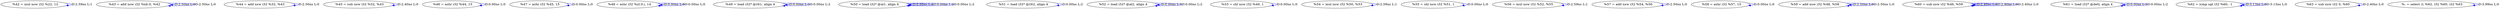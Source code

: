 digraph {
Node0x3155480[label="  %42 = mul nsw i32 %22, 12"];
Node0x3155480 -> Node0x3155480[label="D:2.59ns L:1",color=blue];
Node0x3155560[label="  %43 = add nsw i32 %xb.0, %42"];
Node0x3155560 -> Node0x3155560[label="D:2.50ns L:0",color=blue];
Node0x3155560 -> Node0x3155560[label="D:2.50ns L:0",color=blue];
Node0x3155640[label="  %44 = add nsw i32 %32, %43"];
Node0x3155640 -> Node0x3155640[label="D:2.50ns L:0",color=blue];
Node0x3155720[label="  %45 = sub nsw i32 %32, %43"];
Node0x3155720 -> Node0x3155720[label="D:2.40ns L:0",color=blue];
Node0x3155800[label="  %46 = ashr i32 %44, 15"];
Node0x3155800 -> Node0x3155800[label="D:0.00ns L:0",color=blue];
Node0x31558e0[label="  %47 = ashr i32 %45, 15"];
Node0x31558e0 -> Node0x31558e0[label="D:0.00ns L:0",color=blue];
Node0x31559c0[label="  %48 = ashr i32 %zl.0.i, 14"];
Node0x31559c0 -> Node0x31559c0[label="D:0.00ns L:0",color=blue];
Node0x31559c0 -> Node0x31559c0[label="D:0.00ns L:0",color=blue];
Node0x3155aa0[label="  %49 = load i32* @rlt1, align 4"];
Node0x3155aa0 -> Node0x3155aa0[label="D:0.00ns L:2",color=blue];
Node0x3155aa0 -> Node0x3155aa0[label="D:0.00ns L:2",color=blue];
Node0x3155b80[label="  %50 = load i32* @al1, align 4"];
Node0x3155b80 -> Node0x3155b80[label="D:0.00ns L:2",color=blue];
Node0x3155b80 -> Node0x3155b80[label="D:0.00ns L:2",color=blue];
Node0x3155b80 -> Node0x3155b80[label="D:0.00ns L:2",color=blue];
Node0x3155c60[label="  %51 = load i32* @rlt2, align 4"];
Node0x3155c60 -> Node0x3155c60[label="D:0.00ns L:2",color=blue];
Node0x3155d40[label="  %52 = load i32* @al2, align 4"];
Node0x3155d40 -> Node0x3155d40[label="D:0.00ns L:2",color=blue];
Node0x3155d40 -> Node0x3155d40[label="D:0.00ns L:2",color=blue];
Node0x31504a0[label="  %53 = shl nsw i32 %49, 1"];
Node0x31504a0 -> Node0x31504a0[label="D:0.00ns L:0",color=blue];
Node0x31505c0[label="  %54 = mul nsw i32 %50, %53"];
Node0x31505c0 -> Node0x31505c0[label="D:2.59ns L:1",color=blue];
Node0x3150720[label="  %55 = shl nsw i32 %51, 1"];
Node0x3150720 -> Node0x3150720[label="D:0.00ns L:0",color=blue];
Node0x3150800[label="  %56 = mul nsw i32 %52, %55"];
Node0x3150800 -> Node0x3150800[label="D:2.59ns L:1",color=blue];
Node0x31508e0[label="  %57 = add nsw i32 %54, %56"];
Node0x31508e0 -> Node0x31508e0[label="D:2.50ns L:0",color=blue];
Node0x31509c0[label="  %58 = ashr i32 %57, 15"];
Node0x31509c0 -> Node0x31509c0[label="D:0.00ns L:0",color=blue];
Node0x3150aa0[label="  %59 = add nsw i32 %48, %58"];
Node0x3150aa0 -> Node0x3150aa0[label="D:2.50ns L:0",color=blue];
Node0x3150aa0 -> Node0x3150aa0[label="D:2.50ns L:0",color=blue];
Node0x3150b80[label="  %60 = sub nsw i32 %46, %59"];
Node0x3150b80 -> Node0x3150b80[label="D:2.40ns L:0",color=blue];
Node0x3150b80 -> Node0x3150b80[label="D:2.40ns L:0",color=blue];
Node0x3150b80 -> Node0x3150b80[label="D:2.40ns L:0",color=blue];
Node0x3150c60[label="  %61 = load i32* @detl, align 4"];
Node0x3150c60 -> Node0x3150c60[label="D:0.00ns L:2",color=blue];
Node0x3150c60 -> Node0x3150c60[label="D:0.00ns L:2",color=blue];
Node0x3150d40[label="  %62 = icmp sgt i32 %60, -1"];
Node0x3150d40 -> Node0x3150d40[label="D:3.13ns L:0",color=blue];
Node0x3150d40 -> Node0x3150d40[label="D:3.13ns L:0",color=blue];
Node0x3150ed0[label="  %63 = sub nsw i32 0, %60"];
Node0x3150ed0 -> Node0x3150ed0[label="D:2.40ns L:0",color=blue];
Node0x3150fb0[label="  %. = select i1 %62, i32 %60, i32 %63"];
Node0x3150fb0 -> Node0x3150fb0[label="D:3.99ns L:0",color=blue];
}
